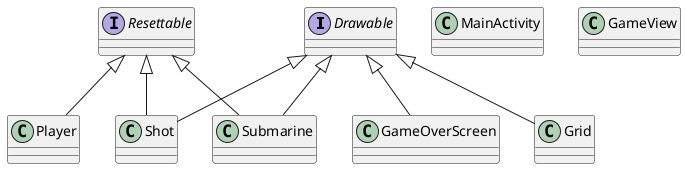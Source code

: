 @startuml

' Define interfaces
interface Drawable {
}

interface Resettable {
}

' Define classes
class MainActivity {
}

class GameView {
}

class Player {
}

class Submarine {
}

class Shot {
}

class Grid {
}

class GameOverScreen {
}

' Implementations
Player -up-|> Resettable
Submarine -up-|> Resettable
Submarine -up-|> Drawable
Shot -up-|> Resettable
Shot -up-|> Drawable
Grid -up-|> Drawable
GameOverScreen -up-|> Drawable

@enduml

